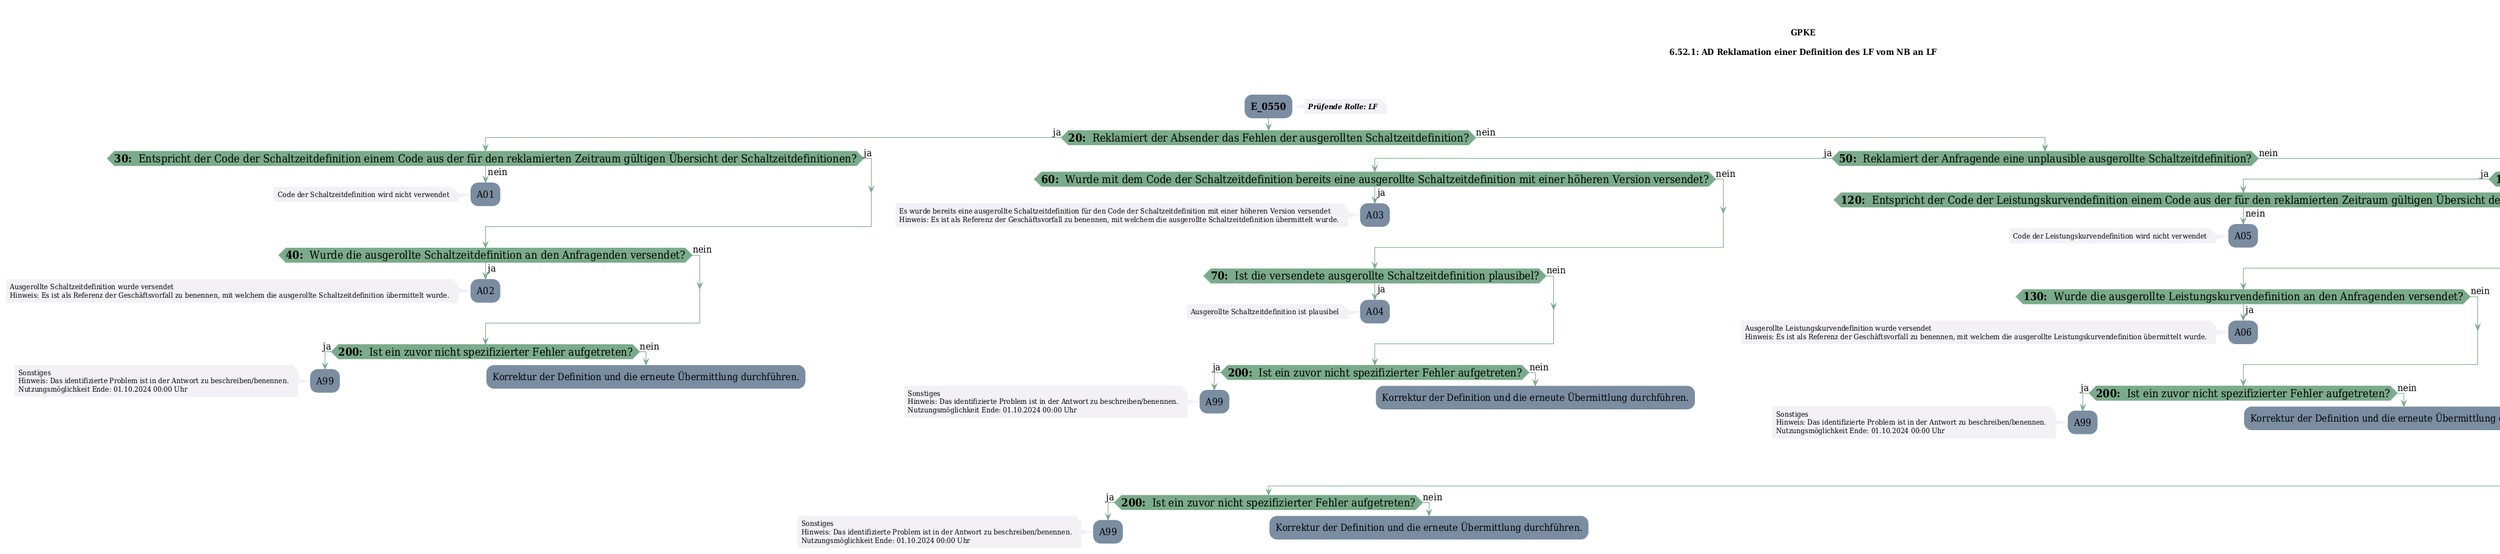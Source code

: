 @startuml
skinparam Shadowing false
skinparam NoteBorderColor #f3f1f6
skinparam NoteBackgroundColor #f3f1f6
skinparam NoteFontSize 12
skinparam ActivityBorderColor none
skinparam ActivityBackgroundColor #7a8da1
skinparam ActivityFontSize 16
skinparam ArrowColor #7aab8a
skinparam ArrowFontSize 16
skinparam ActivityDiamondBackgroundColor #7aab8a
skinparam ActivityDiamondBorderColor #7aab8a
skinparam ActivityDiamondFontSize 18
skinparam defaultFontName DejaVu Serif Condensed
skinparam ActivityEndColor #669580

header
<b>FV2210
2022-12-12
endheader

title
GPKE

6.52.1: AD Reklamation einer Definition des LF vom NB an LF



end title
:<b>E_0550</b>;
note right
<b><i>Prüfende Rolle: LF
end note

if (<b>20: </b> Reklamiert der Absender das Fehlen der ausgerollten Schaltzeitdefinition?) then (ja)
    if (<b>30: </b> Entspricht der Code der Schaltzeitdefinition einem Code aus der für den reklamierten Zeitraum gültigen Übersicht der Schaltzeitdefinitionen?) then (ja)
    else (nein)
        :A01;
        note left
            Code der Schaltzeitdefinition wird nicht verwendet
        endnote
        kill;
    endif
    if (<b>40: </b> Wurde die ausgerollte Schaltzeitdefinition an den Anfragenden versendet?) then (ja)
        :A02;
        note left
            Ausgerollte Schaltzeitdefinition wurde versendet
            Hinweis: Es ist als Referenz der Geschäftsvorfall zu benennen, mit welchem die ausgerollte Schaltzeitdefinition übermittelt wurde.
        endnote
        kill;
    else (nein)
    endif
    if (<b>200: </b> Ist ein zuvor nicht spezifizierter Fehler aufgetreten?) then (ja)
        :A99;
        note left
            Sonstiges
            Hinweis: Das identifizierte Problem ist in der Antwort zu beschreiben/benennen.
            Nutzungsmöglichkeit Ende: 01.10.2024 00:00 Uhr
        endnote
        kill;
    else (nein)
        :Korrektur der Definition und die erneute Übermittlung durchführen.;
        kill;
    endif
else (nein)
    if (<b>50: </b> Reklamiert der Anfragende eine unplausible ausgerollte Schaltzeitdefinition?) then (ja)
        if (<b>60: </b> Wurde mit dem Code der Schaltzeitdefinition bereits eine ausgerollte Schaltzeitdefinition mit einer höheren Version versendet?) then (ja)
            :A03;
            note left
                Es wurde bereits eine ausgerollte Schaltzeitdefinition für den Code der Schaltzeitdefinition mit einer höheren Version versendet
                Hinweis: Es ist als Referenz der Geschäftsvorfall zu benennen, mit welchem die ausgerollte Schaltzeitdefinition übermittelt wurde.
            endnote
            kill;
        else (nein)
        endif
        if (<b>70: </b> Ist die versendete ausgerollte Schaltzeitdefinition plausibel?) then (ja)
            :A04;
            note left
                Ausgerollte Schaltzeitdefinition ist plausibel
            endnote
            kill;
        else (nein)
        endif
        if (<b>200: </b> Ist ein zuvor nicht spezifizierter Fehler aufgetreten?) then (ja)
            :A99;
            note left
                Sonstiges
                Hinweis: Das identifizierte Problem ist in der Antwort zu beschreiben/benennen.
                Nutzungsmöglichkeit Ende: 01.10.2024 00:00 Uhr
            endnote
            kill;
        else (nein)
            :Korrektur der Definition und die erneute Übermittlung durchführen.;
            kill;
        endif
    else (nein)
        if (<b>100: </b> Reklamiert der Anfragende das Fehlen der ausgerollten Leistungskurvendefinition?) then (ja)
            if (<b>120: </b> Entspricht der Code der Leistungskurvendefinition einem Code aus der für den reklamierten Zeitraum gültigen Übersicht der Leistungskurvendefinition?) then (ja)
            else (nein)
                :A05;
                note left
                    Code der Leistungskurvendefinition wird nicht verwendet
                endnote
                kill;
            endif
            if (<b>130: </b> Wurde die ausgerollte Leistungskurvendefinition an den Anfragenden versendet?) then (ja)
                :A06;
                note left
                    Ausgerollte Leistungskurvendefinition wurde versendet
                    Hinweis: Es ist als Referenz der Geschäftsvorfall zu benennen, mit welchem die ausgerollte Leistungskurvendefinition übermittelt wurde.
                endnote
                kill;
            else (nein)
            endif
            if (<b>200: </b> Ist ein zuvor nicht spezifizierter Fehler aufgetreten?) then (ja)
                :A99;
                note left
                    Sonstiges
                    Hinweis: Das identifizierte Problem ist in der Antwort zu beschreiben/benennen.
                    Nutzungsmöglichkeit Ende: 01.10.2024 00:00 Uhr
                endnote
                kill;
            else (nein)
                :Korrektur der Definition und die erneute Übermittlung durchführen.;
                kill;
            endif
        else (nein)
            if (<b>140: </b> Reklamiert der Anfragende eine unplausible ausgerollte Leistungskurvendefinition?) then (ja)
                if (<b>150: </b> Wurde mit dem Code der Leistungskurvendefinition bereits eine ausgerollte Leistungskurvendefinition mit einer höheren Version versendet?) then (ja)
                    :A07;
                    note left
                        Es wurde bereits eine ausgerollte Leistungskurvendefinition für den Code der Leistungskurvendefinition mit einer höheren Version versendet
                        Hinweis: Es ist als Referenz der Geschäftsvorfall zu benennen, mit welchem die ausgerollte Leistungskurvendefinition übermittelt wurde.
                    endnote
                    kill;
                else (nein)
                endif
                if (<b>160: </b> Ist die versendete ausgerollte Leistungskurvendefinition plausibel?) then (ja)
                    :A08;
                    note left
                        Ausgerollte Leistungskurvendefinition ist plausibel
                    endnote
                    kill;
                else (nein)
                endif
                if (<b>200: </b> Ist ein zuvor nicht spezifizierter Fehler aufgetreten?) then (ja)
                    :A99;
                    note left
                        Sonstiges
                        Hinweis: Das identifizierte Problem ist in der Antwort zu beschreiben/benennen.
                        Nutzungsmöglichkeit Ende: 01.10.2024 00:00 Uhr
                    endnote
                    kill;
                else (nein)
                    :Korrektur der Definition und die erneute Übermittlung durchführen.;
                    kill;
                endif
            else (nein)
            endif
        endif
    endif
endif
if (<b>200: </b> Ist ein zuvor nicht spezifizierter Fehler aufgetreten?) then (ja)
    :A99;
    note left
        Sonstiges
        Hinweis: Das identifizierte Problem ist in der Antwort zu beschreiben/benennen.
        Nutzungsmöglichkeit Ende: 01.10.2024 00:00 Uhr
    endnote
    kill;
else (nein)
    :Korrektur der Definition und die erneute Übermittlung durchführen.;
    kill;
endif

@enduml
